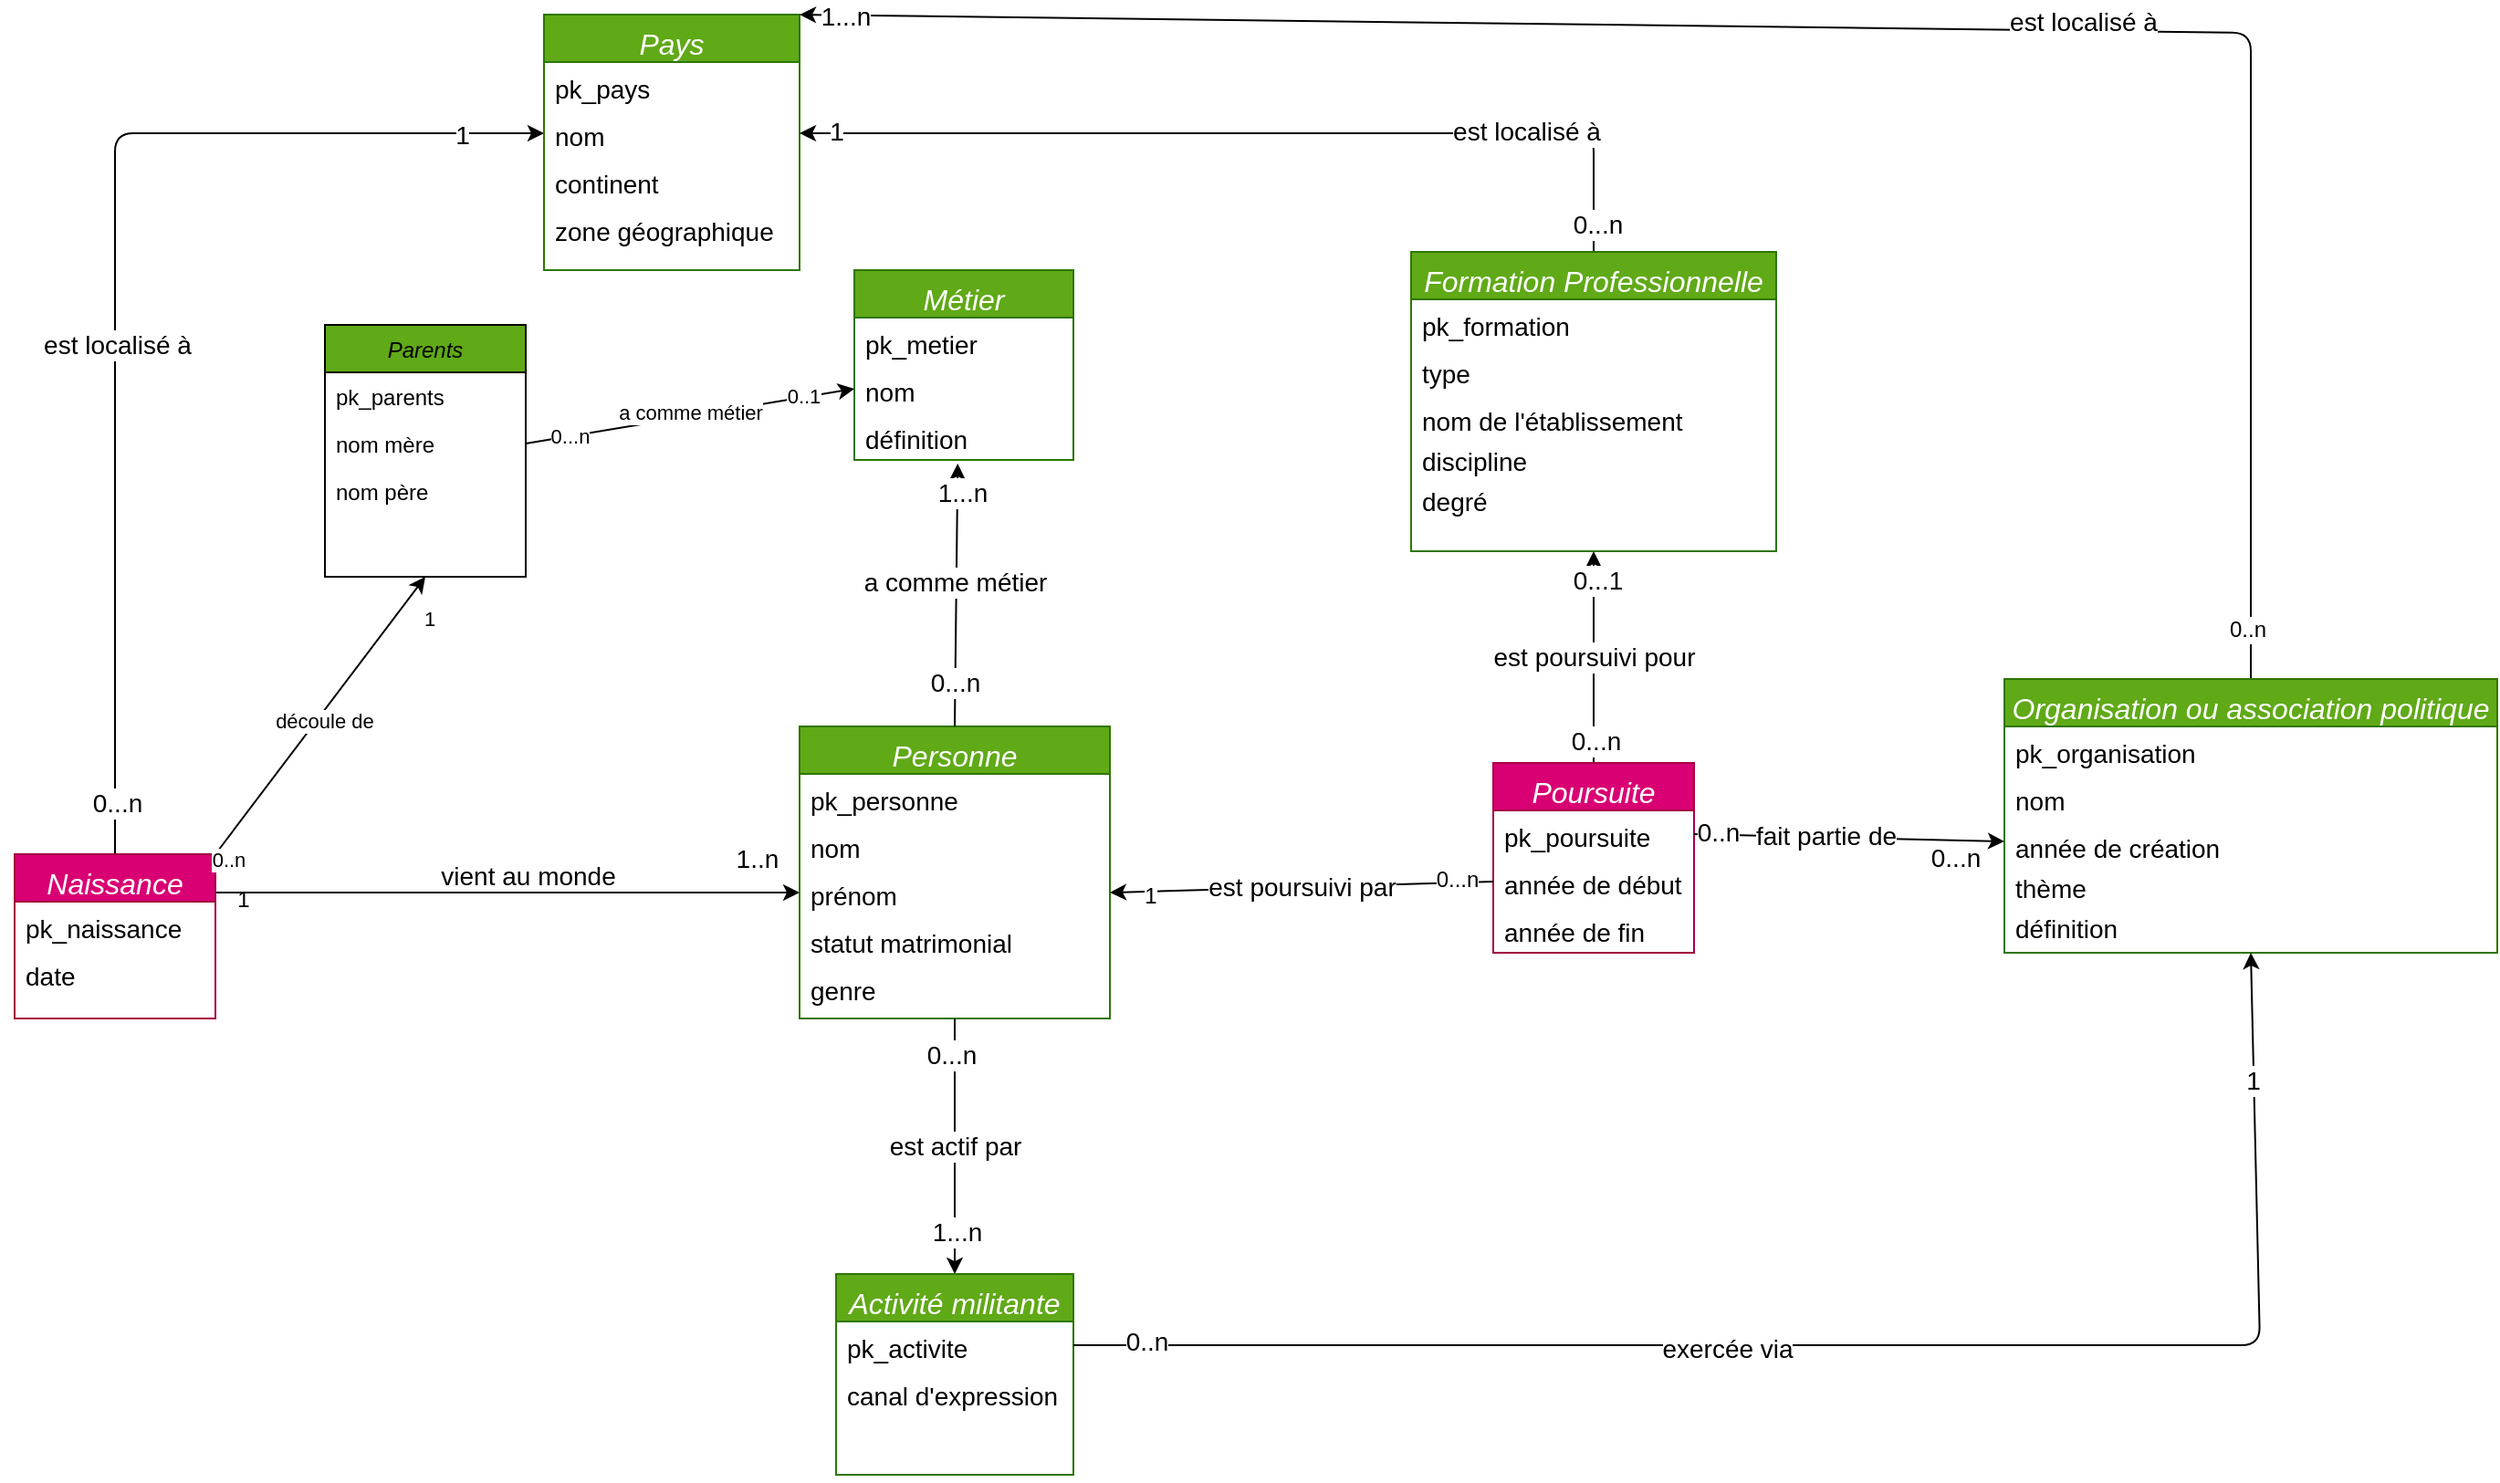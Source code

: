 <mxfile>
    <diagram id="C5RBs43oDa-KdzZeNtuy" name="Page-1">
        <mxGraphModel dx="255" dy="515" grid="1" gridSize="10" guides="1" tooltips="1" connect="1" arrows="1" fold="1" page="1" pageScale="1" pageWidth="1654" pageHeight="1169" math="0" shadow="0">
            <root>
                <mxCell id="WIyWlLk6GJQsqaUBKTNV-0"/>
                <mxCell id="WIyWlLk6GJQsqaUBKTNV-1" parent="WIyWlLk6GJQsqaUBKTNV-0"/>
                <mxCell id="Bw8D9-mf-STMI-rw64IU-5" value="" style="endArrow=classic;shadow=0;strokeWidth=1;rounded=0;endFill=1;edgeStyle=elbowEdgeStyle;elbow=vertical;exitX=1;exitY=0.5;exitDx=0;exitDy=0;entryX=0;entryY=0.5;entryDx=0;entryDy=0;" parent="WIyWlLk6GJQsqaUBKTNV-1" source="Bw8D9-mf-STMI-rw64IU-1" target="107" edge="1">
                    <mxGeometry x="0.5" y="41" relative="1" as="geometry">
                        <mxPoint x="510" y="525" as="sourcePoint"/>
                        <mxPoint x="620" y="800" as="targetPoint"/>
                        <mxPoint x="-40" y="32" as="offset"/>
                        <Array as="points">
                            <mxPoint x="520" y="741"/>
                        </Array>
                    </mxGeometry>
                </mxCell>
                <mxCell id="Bw8D9-mf-STMI-rw64IU-6" value="1" style="resizable=0;align=left;verticalAlign=bottom;labelBackgroundColor=none;fontSize=12;" parent="Bw8D9-mf-STMI-rw64IU-5" connectable="0" vertex="1">
                    <mxGeometry x="-1" relative="1" as="geometry">
                        <mxPoint x="10.14" y="-5.33" as="offset"/>
                    </mxGeometry>
                </mxCell>
                <mxCell id="Bw8D9-mf-STMI-rw64IU-7" value="1..n" style="resizable=0;align=right;verticalAlign=bottom;labelBackgroundColor=none;fontSize=14;" parent="Bw8D9-mf-STMI-rw64IU-5" connectable="0" vertex="1">
                    <mxGeometry x="1" relative="1" as="geometry">
                        <mxPoint x="-9.86" y="-8.86" as="offset"/>
                    </mxGeometry>
                </mxCell>
                <mxCell id="Bw8D9-mf-STMI-rw64IU-8" value="&lt;font style=&quot;font-size: 14px;&quot;&gt;vient au monde&lt;/font&gt;" style="text;html=1;resizable=0;points=[];;align=center;verticalAlign=middle;labelBackgroundColor=none;rounded=0;shadow=0;strokeWidth=1;fontSize=12;" parent="Bw8D9-mf-STMI-rw64IU-5" vertex="1" connectable="0">
                    <mxGeometry x="0.5" y="49" relative="1" as="geometry">
                        <mxPoint x="-65" y="40.14" as="offset"/>
                    </mxGeometry>
                </mxCell>
                <mxCell id="zkfFHV4jXpPFQw0GAbJ--0" value="Personne" style="swimlane;fontStyle=2;align=center;verticalAlign=top;childLayout=stackLayout;horizontal=1;startSize=26;horizontalStack=0;resizeParent=1;resizeLast=0;collapsible=1;marginBottom=0;rounded=0;shadow=0;strokeWidth=1;fillColor=#60a917;fontColor=#ffffff;strokeColor=#2D7600;fontSize=16;" parent="WIyWlLk6GJQsqaUBKTNV-1" vertex="1">
                    <mxGeometry x="640" y="650" width="170" height="160" as="geometry">
                        <mxRectangle x="230" y="140" width="160" height="26" as="alternateBounds"/>
                    </mxGeometry>
                </mxCell>
                <mxCell id="zkfFHV4jXpPFQw0GAbJ--1" value="pk_personne" style="text;align=left;verticalAlign=top;spacingLeft=4;spacingRight=4;overflow=hidden;rotatable=0;points=[[0,0.5],[1,0.5]];portConstraint=eastwest;fontSize=14;" parent="zkfFHV4jXpPFQw0GAbJ--0" vertex="1">
                    <mxGeometry y="26" width="170" height="26" as="geometry"/>
                </mxCell>
                <mxCell id="108" value="nom    " style="text;align=left;verticalAlign=top;spacingLeft=4;spacingRight=4;overflow=hidden;rotatable=0;points=[[0,0.5],[1,0.5]];portConstraint=eastwest;fontSize=14;" parent="zkfFHV4jXpPFQw0GAbJ--0" vertex="1">
                    <mxGeometry y="52" width="170" height="26" as="geometry"/>
                </mxCell>
                <mxCell id="107" value="prénom" style="text;align=left;verticalAlign=top;spacingLeft=4;spacingRight=4;overflow=hidden;rotatable=0;points=[[0,0.5],[1,0.5]];portConstraint=eastwest;rounded=0;shadow=0;html=0;fontSize=14;" parent="zkfFHV4jXpPFQw0GAbJ--0" vertex="1">
                    <mxGeometry y="78" width="170" height="26" as="geometry"/>
                </mxCell>
                <mxCell id="106" value="statut matrimonial&#10;" style="text;align=left;verticalAlign=top;spacingLeft=4;spacingRight=4;overflow=hidden;rotatable=0;points=[[0,0.5],[1,0.5]];portConstraint=eastwest;rounded=0;shadow=0;html=0;fontSize=14;" parent="zkfFHV4jXpPFQw0GAbJ--0" vertex="1">
                    <mxGeometry y="104" width="170" height="26" as="geometry"/>
                </mxCell>
                <mxCell id="DzP4_-S1DueVoMuGfCK8-1" value="genre" style="text;align=left;verticalAlign=top;spacingLeft=4;spacingRight=4;overflow=hidden;rotatable=0;points=[[0,0.5],[1,0.5]];portConstraint=eastwest;rounded=0;shadow=0;html=0;fontSize=14;" parent="zkfFHV4jXpPFQw0GAbJ--0" vertex="1">
                    <mxGeometry y="130" width="170" height="26" as="geometry"/>
                </mxCell>
                <mxCell id="66" style="edgeStyle=none;html=1;exitX=0.5;exitY=0;exitDx=0;exitDy=0;entryX=0;entryY=0.5;entryDx=0;entryDy=0;fontSize=12;" parent="WIyWlLk6GJQsqaUBKTNV-1" source="Bw8D9-mf-STMI-rw64IU-0" target="Bw8D9-mf-STMI-rw64IU-14" edge="1">
                    <mxGeometry relative="1" as="geometry">
                        <Array as="points">
                            <mxPoint x="265" y="325"/>
                        </Array>
                    </mxGeometry>
                </mxCell>
                <mxCell id="67" value="&lt;font style=&quot;font-size: 14px;&quot;&gt;est localisé à&lt;/font&gt;" style="edgeLabel;html=1;align=center;verticalAlign=middle;resizable=0;points=[];fontSize=12;" parent="66" vertex="1" connectable="0">
                    <mxGeometry x="-0.113" y="-1" relative="1" as="geometry">
                        <mxPoint as="offset"/>
                    </mxGeometry>
                </mxCell>
                <mxCell id="68" value="0...n" style="edgeLabel;html=1;align=center;verticalAlign=middle;resizable=0;points=[];fontSize=14;" parent="66" vertex="1" connectable="0">
                    <mxGeometry x="-0.909" y="-1" relative="1" as="geometry">
                        <mxPoint as="offset"/>
                    </mxGeometry>
                </mxCell>
                <mxCell id="69" value="1" style="edgeLabel;html=1;align=center;verticalAlign=middle;resizable=0;points=[];fontSize=14;" parent="66" vertex="1" connectable="0">
                    <mxGeometry x="0.855" y="-1" relative="1" as="geometry">
                        <mxPoint as="offset"/>
                    </mxGeometry>
                </mxCell>
                <mxCell id="Bw8D9-mf-STMI-rw64IU-0" value="Naissance" style="swimlane;fontStyle=2;align=center;verticalAlign=top;childLayout=stackLayout;horizontal=1;startSize=26;horizontalStack=0;resizeParent=1;resizeLast=0;collapsible=1;marginBottom=0;rounded=0;shadow=0;strokeWidth=1;fillColor=#d80073;fontColor=#ffffff;strokeColor=#A50040;fontSize=16;" parent="WIyWlLk6GJQsqaUBKTNV-1" vertex="1">
                    <mxGeometry x="210" y="720" width="110" height="90" as="geometry">
                        <mxRectangle x="230" y="140" width="160" height="26" as="alternateBounds"/>
                    </mxGeometry>
                </mxCell>
                <mxCell id="Bw8D9-mf-STMI-rw64IU-1" value="pk_naissance" style="text;align=left;verticalAlign=top;spacingLeft=4;spacingRight=4;overflow=hidden;rotatable=0;points=[[0,0.5],[1,0.5]];portConstraint=eastwest;fontSize=14;" parent="Bw8D9-mf-STMI-rw64IU-0" vertex="1">
                    <mxGeometry y="26" width="110" height="26" as="geometry"/>
                </mxCell>
                <mxCell id="Bw8D9-mf-STMI-rw64IU-53" style="edgeStyle=elbowEdgeStyle;rounded=0;orthogonalLoop=1;jettySize=auto;elbow=vertical;html=1;exitX=0;exitY=0.5;exitDx=0;exitDy=0;" parent="Bw8D9-mf-STMI-rw64IU-0" edge="1">
                    <mxGeometry relative="1" as="geometry">
                        <mxPoint y="65" as="sourcePoint"/>
                        <mxPoint y="65" as="targetPoint"/>
                    </mxGeometry>
                </mxCell>
                <mxCell id="183" value="date" style="text;align=left;verticalAlign=top;spacingLeft=4;spacingRight=4;overflow=hidden;rotatable=0;points=[[0,0.5],[1,0.5]];portConstraint=eastwest;fontSize=14;" parent="Bw8D9-mf-STMI-rw64IU-0" vertex="1">
                    <mxGeometry y="52" width="110" height="26" as="geometry"/>
                </mxCell>
                <mxCell id="Bw8D9-mf-STMI-rw64IU-12" value="Pays" style="swimlane;fontStyle=2;align=center;verticalAlign=top;childLayout=stackLayout;horizontal=1;startSize=26;horizontalStack=0;resizeParent=1;resizeLast=0;collapsible=1;marginBottom=0;rounded=0;shadow=0;strokeWidth=1;fillColor=#60a917;fontColor=#ffffff;strokeColor=#2D7600;fontSize=16;" parent="WIyWlLk6GJQsqaUBKTNV-1" vertex="1">
                    <mxGeometry x="500" y="260" width="140" height="140" as="geometry">
                        <mxRectangle x="230" y="140" width="160" height="26" as="alternateBounds"/>
                    </mxGeometry>
                </mxCell>
                <mxCell id="Bw8D9-mf-STMI-rw64IU-13" value="pk_pays" style="text;align=left;verticalAlign=top;spacingLeft=4;spacingRight=4;overflow=hidden;rotatable=0;points=[[0,0.5],[1,0.5]];portConstraint=eastwest;fontSize=14;" parent="Bw8D9-mf-STMI-rw64IU-12" vertex="1">
                    <mxGeometry y="26" width="140" height="26" as="geometry"/>
                </mxCell>
                <mxCell id="Bw8D9-mf-STMI-rw64IU-14" value="nom" style="text;align=left;verticalAlign=top;spacingLeft=4;spacingRight=4;overflow=hidden;rotatable=0;points=[[0,0.5],[1,0.5]];portConstraint=eastwest;rounded=0;shadow=0;html=0;fontSize=14;" parent="Bw8D9-mf-STMI-rw64IU-12" vertex="1">
                    <mxGeometry y="52" width="140" height="26" as="geometry"/>
                </mxCell>
                <mxCell id="Bw8D9-mf-STMI-rw64IU-24" value="continent" style="text;align=left;verticalAlign=top;spacingLeft=4;spacingRight=4;overflow=hidden;rotatable=0;points=[[0,0.5],[1,0.5]];portConstraint=eastwest;rounded=0;shadow=0;html=0;fontSize=14;" parent="Bw8D9-mf-STMI-rw64IU-12" vertex="1">
                    <mxGeometry y="78" width="140" height="26" as="geometry"/>
                </mxCell>
                <mxCell id="181" value="zone géographique" style="text;align=left;verticalAlign=top;spacingLeft=4;spacingRight=4;overflow=hidden;rotatable=0;points=[[0,0.5],[1,0.5]];portConstraint=eastwest;fontSize=14;" parent="Bw8D9-mf-STMI-rw64IU-12" vertex="1">
                    <mxGeometry y="104" width="140" height="26" as="geometry"/>
                </mxCell>
                <mxCell id="70" style="edgeStyle=none;html=1;exitX=0.5;exitY=0;exitDx=0;exitDy=0;entryX=1;entryY=0.5;entryDx=0;entryDy=0;fontSize=14;" parent="WIyWlLk6GJQsqaUBKTNV-1" source="150" target="Bw8D9-mf-STMI-rw64IU-14" edge="1">
                    <mxGeometry relative="1" as="geometry">
                        <Array as="points">
                            <mxPoint x="1075" y="325"/>
                        </Array>
                        <mxPoint x="1035" y="445" as="sourcePoint"/>
                    </mxGeometry>
                </mxCell>
                <mxCell id="71" value="est localisé à" style="edgeLabel;html=1;align=center;verticalAlign=middle;resizable=0;points=[];fontSize=14;" parent="70" vertex="1" connectable="0">
                    <mxGeometry x="-0.591" y="-1" relative="1" as="geometry">
                        <mxPoint as="offset"/>
                    </mxGeometry>
                </mxCell>
                <mxCell id="72" value="0...n" style="edgeLabel;html=1;align=center;verticalAlign=middle;resizable=0;points=[];fontSize=14;" parent="70" vertex="1" connectable="0">
                    <mxGeometry x="-0.937" y="-2" relative="1" as="geometry">
                        <mxPoint as="offset"/>
                    </mxGeometry>
                </mxCell>
                <mxCell id="73" value="1" style="edgeLabel;html=1;align=center;verticalAlign=middle;resizable=0;points=[];fontSize=14;" parent="70" vertex="1" connectable="0">
                    <mxGeometry x="0.922" y="-1" relative="1" as="geometry">
                        <mxPoint as="offset"/>
                    </mxGeometry>
                </mxCell>
                <mxCell id="100" style="edgeStyle=none;html=1;exitX=0.5;exitY=0;exitDx=0;exitDy=0;entryX=1;entryY=0;entryDx=0;entryDy=0;fontSize=14;" parent="WIyWlLk6GJQsqaUBKTNV-1" source="10" target="Bw8D9-mf-STMI-rw64IU-12" edge="1">
                    <mxGeometry relative="1" as="geometry">
                        <Array as="points">
                            <mxPoint x="1435" y="270"/>
                        </Array>
                    </mxGeometry>
                </mxCell>
                <mxCell id="101" value="est localisé à" style="edgeLabel;html=1;align=center;verticalAlign=middle;resizable=0;points=[];fontSize=14;" parent="100" vertex="1" connectable="0">
                    <mxGeometry x="-0.223" y="-5" relative="1" as="geometry">
                        <mxPoint as="offset"/>
                    </mxGeometry>
                </mxCell>
                <mxCell id="103" value="1...n" style="edgeLabel;html=1;align=center;verticalAlign=middle;resizable=0;points=[];fontSize=14;" parent="100" vertex="1" connectable="0">
                    <mxGeometry x="0.957" relative="1" as="geometry">
                        <mxPoint as="offset"/>
                    </mxGeometry>
                </mxCell>
                <mxCell id="131" value="0..n" style="edgeLabel;html=1;align=center;verticalAlign=middle;resizable=0;points=[];fontSize=12;" parent="100" vertex="1" connectable="0">
                    <mxGeometry x="-0.952" y="2" relative="1" as="geometry">
                        <mxPoint as="offset"/>
                    </mxGeometry>
                </mxCell>
                <mxCell id="10" value="Organisation ou association politique" style="swimlane;fontStyle=2;align=center;verticalAlign=top;childLayout=stackLayout;horizontal=1;startSize=26;horizontalStack=0;resizeParent=1;resizeLast=0;collapsible=1;marginBottom=0;rounded=0;shadow=0;strokeWidth=1;fillColor=#60a917;fontColor=#ffffff;strokeColor=#2D7600;fontSize=16;" parent="WIyWlLk6GJQsqaUBKTNV-1" vertex="1">
                    <mxGeometry x="1300" y="624" width="270" height="150" as="geometry">
                        <mxRectangle x="230" y="140" width="160" height="26" as="alternateBounds"/>
                    </mxGeometry>
                </mxCell>
                <mxCell id="11" value="pk_organisation" style="text;align=left;verticalAlign=top;spacingLeft=4;spacingRight=4;overflow=hidden;rotatable=0;points=[[0,0.5],[1,0.5]];portConstraint=eastwest;fontSize=14;" parent="10" vertex="1">
                    <mxGeometry y="26" width="270" height="26" as="geometry"/>
                </mxCell>
                <mxCell id="12" value="nom" style="text;align=left;verticalAlign=top;spacingLeft=4;spacingRight=4;overflow=hidden;rotatable=0;points=[[0,0.5],[1,0.5]];portConstraint=eastwest;rounded=0;shadow=0;html=0;fontSize=14;" parent="10" vertex="1">
                    <mxGeometry y="52" width="270" height="26" as="geometry"/>
                </mxCell>
                <mxCell id="13" value="année de création" style="text;align=left;verticalAlign=top;spacingLeft=4;spacingRight=4;overflow=hidden;rotatable=0;points=[[0,0.5],[1,0.5]];portConstraint=eastwest;rounded=0;shadow=0;html=0;fontSize=14;" parent="10" vertex="1">
                    <mxGeometry y="78" width="270" height="22" as="geometry"/>
                </mxCell>
                <mxCell id="110" value="thème" style="text;align=left;verticalAlign=top;spacingLeft=4;spacingRight=4;overflow=hidden;rotatable=0;points=[[0,0.5],[1,0.5]];portConstraint=eastwest;rounded=0;shadow=0;html=0;fontSize=14;" parent="10" vertex="1">
                    <mxGeometry y="100" width="270" height="22" as="geometry"/>
                </mxCell>
                <mxCell id="109" value="définition" style="text;align=left;verticalAlign=top;spacingLeft=4;spacingRight=4;overflow=hidden;rotatable=0;points=[[0,0.5],[1,0.5]];portConstraint=eastwest;rounded=0;shadow=0;html=0;fontSize=14;" parent="10" vertex="1">
                    <mxGeometry y="122" width="270" height="26" as="geometry"/>
                </mxCell>
                <mxCell id="136" value="est poursuivi pour" style="edgeStyle=none;html=1;exitX=0.5;exitY=0;exitDx=0;exitDy=0;entryX=0.5;entryY=1;entryDx=0;entryDy=0;fontSize=14;" parent="WIyWlLk6GJQsqaUBKTNV-1" source="146" target="150" edge="1">
                    <mxGeometry relative="1" as="geometry"/>
                </mxCell>
                <mxCell id="137" value="0...n" style="edgeLabel;html=1;align=center;verticalAlign=middle;resizable=0;points=[];fontSize=14;" parent="136" vertex="1" connectable="0">
                    <mxGeometry x="-0.787" y="-1" relative="1" as="geometry">
                        <mxPoint as="offset"/>
                    </mxGeometry>
                </mxCell>
                <mxCell id="138" value="0...1" style="edgeLabel;html=1;align=center;verticalAlign=middle;resizable=0;points=[];fontSize=14;" parent="136" vertex="1" connectable="0">
                    <mxGeometry x="0.735" y="-2" relative="1" as="geometry">
                        <mxPoint as="offset"/>
                    </mxGeometry>
                </mxCell>
                <mxCell id="139" style="edgeStyle=none;html=1;exitX=0.5;exitY=0;exitDx=0;exitDy=0;fontSize=14;entryX=0.472;entryY=1.077;entryDx=0;entryDy=0;entryPerimeter=0;" parent="WIyWlLk6GJQsqaUBKTNV-1" source="zkfFHV4jXpPFQw0GAbJ--0" target="180" edge="1">
                    <mxGeometry relative="1" as="geometry">
                        <mxPoint x="830" y="451" as="targetPoint"/>
                    </mxGeometry>
                </mxCell>
                <mxCell id="140" value="a comme métier" style="edgeLabel;html=1;align=center;verticalAlign=middle;resizable=0;points=[];fontSize=14;" parent="139" vertex="1" connectable="0">
                    <mxGeometry x="0.098" y="1" relative="1" as="geometry">
                        <mxPoint as="offset"/>
                    </mxGeometry>
                </mxCell>
                <mxCell id="141" value="0...n" style="edgeLabel;html=1;align=center;verticalAlign=middle;resizable=0;points=[];fontSize=14;" parent="139" vertex="1" connectable="0">
                    <mxGeometry x="-0.679" y="1" relative="1" as="geometry">
                        <mxPoint y="-1" as="offset"/>
                    </mxGeometry>
                </mxCell>
                <mxCell id="142" value="1...n" style="edgeLabel;html=1;align=center;verticalAlign=middle;resizable=0;points=[];fontSize=14;" parent="139" vertex="1" connectable="0">
                    <mxGeometry x="0.768" y="-2" relative="1" as="geometry">
                        <mxPoint y="-1" as="offset"/>
                    </mxGeometry>
                </mxCell>
                <mxCell id="143" value="est actif par" style="edgeStyle=none;html=1;exitX=0.5;exitY=1;exitDx=0;exitDy=0;entryX=0.5;entryY=0;entryDx=0;entryDy=0;fontSize=14;" parent="WIyWlLk6GJQsqaUBKTNV-1" source="zkfFHV4jXpPFQw0GAbJ--0" target="164" edge="1">
                    <mxGeometry relative="1" as="geometry"/>
                </mxCell>
                <mxCell id="144" value="0...n" style="edgeLabel;html=1;align=center;verticalAlign=middle;resizable=0;points=[];fontSize=14;" parent="143" vertex="1" connectable="0">
                    <mxGeometry x="-0.717" y="-2" relative="1" as="geometry">
                        <mxPoint as="offset"/>
                    </mxGeometry>
                </mxCell>
                <mxCell id="145" value="1...n" style="edgeLabel;html=1;align=center;verticalAlign=middle;resizable=0;points=[];fontSize=14;" parent="143" vertex="1" connectable="0">
                    <mxGeometry x="0.661" y="1" relative="1" as="geometry">
                        <mxPoint as="offset"/>
                    </mxGeometry>
                </mxCell>
                <mxCell id="146" value="Poursuite" style="swimlane;fontStyle=2;align=center;verticalAlign=top;childLayout=stackLayout;horizontal=1;startSize=26;horizontalStack=0;resizeParent=1;resizeLast=0;collapsible=1;marginBottom=0;rounded=0;shadow=0;strokeWidth=1;fillColor=#d80073;fontColor=#ffffff;strokeColor=#A50040;fontSize=16;" parent="WIyWlLk6GJQsqaUBKTNV-1" vertex="1">
                    <mxGeometry x="1020" y="670" width="110" height="104" as="geometry">
                        <mxRectangle x="230" y="140" width="160" height="26" as="alternateBounds"/>
                    </mxGeometry>
                </mxCell>
                <mxCell id="147" value="pk_poursuite" style="text;align=left;verticalAlign=top;spacingLeft=4;spacingRight=4;overflow=hidden;rotatable=0;points=[[0,0.5],[1,0.5]];portConstraint=eastwest;fontSize=14;" parent="146" vertex="1">
                    <mxGeometry y="26" width="110" height="26" as="geometry"/>
                </mxCell>
                <mxCell id="148" value="année de début" style="text;align=left;verticalAlign=top;spacingLeft=4;spacingRight=4;overflow=hidden;rotatable=0;points=[[0,0.5],[1,0.5]];portConstraint=eastwest;rounded=0;shadow=0;html=0;fontSize=14;" parent="146" vertex="1">
                    <mxGeometry y="52" width="110" height="26" as="geometry"/>
                </mxCell>
                <mxCell id="149" style="edgeStyle=elbowEdgeStyle;rounded=0;orthogonalLoop=1;jettySize=auto;elbow=vertical;html=1;exitX=0;exitY=0.5;exitDx=0;exitDy=0;fontSize=14;" parent="146" source="148" target="148" edge="1">
                    <mxGeometry relative="1" as="geometry"/>
                </mxCell>
                <mxCell id="185" value="année de fin" style="text;align=left;verticalAlign=top;spacingLeft=4;spacingRight=4;overflow=hidden;rotatable=0;points=[[0,0.5],[1,0.5]];portConstraint=eastwest;rounded=0;shadow=0;html=0;fontSize=14;" parent="146" vertex="1">
                    <mxGeometry y="78" width="110" height="26" as="geometry"/>
                </mxCell>
                <mxCell id="150" value="Formation Professionnelle" style="swimlane;fontStyle=2;align=center;verticalAlign=top;childLayout=stackLayout;horizontal=1;startSize=26;horizontalStack=0;resizeParent=1;resizeLast=0;collapsible=1;marginBottom=0;rounded=0;shadow=0;strokeWidth=1;fillColor=#60a917;fontColor=#ffffff;strokeColor=#2D7600;fontSize=16;" parent="WIyWlLk6GJQsqaUBKTNV-1" vertex="1">
                    <mxGeometry x="975" y="390" width="200" height="164" as="geometry">
                        <mxRectangle x="230" y="140" width="160" height="26" as="alternateBounds"/>
                    </mxGeometry>
                </mxCell>
                <mxCell id="151" value="pk_formation" style="text;align=left;verticalAlign=top;spacingLeft=4;spacingRight=4;overflow=hidden;rotatable=0;points=[[0,0.5],[1,0.5]];portConstraint=eastwest;fontSize=14;" parent="150" vertex="1">
                    <mxGeometry y="26" width="200" height="26" as="geometry"/>
                </mxCell>
                <mxCell id="152" value="type" style="text;align=left;verticalAlign=top;spacingLeft=4;spacingRight=4;overflow=hidden;rotatable=0;points=[[0,0.5],[1,0.5]];portConstraint=eastwest;rounded=0;shadow=0;html=0;fontSize=14;" parent="150" vertex="1">
                    <mxGeometry y="52" width="200" height="26" as="geometry"/>
                </mxCell>
                <mxCell id="153" value="nom de l'établissement" style="text;align=left;verticalAlign=top;spacingLeft=4;spacingRight=4;overflow=hidden;rotatable=0;points=[[0,0.5],[1,0.5]];portConstraint=eastwest;rounded=0;shadow=0;html=0;fontSize=14;" parent="150" vertex="1">
                    <mxGeometry y="78" width="200" height="22" as="geometry"/>
                </mxCell>
                <mxCell id="154" value="discipline" style="text;align=left;verticalAlign=top;spacingLeft=4;spacingRight=4;overflow=hidden;rotatable=0;points=[[0,0.5],[1,0.5]];portConstraint=eastwest;rounded=0;shadow=0;html=0;fontSize=14;" parent="150" vertex="1">
                    <mxGeometry y="100" width="200" height="22" as="geometry"/>
                </mxCell>
                <mxCell id="182" value="degré" style="text;align=left;verticalAlign=top;spacingLeft=4;spacingRight=4;overflow=hidden;rotatable=0;points=[[0,0.5],[1,0.5]];portConstraint=eastwest;rounded=0;shadow=0;html=0;fontSize=14;" parent="150" vertex="1">
                    <mxGeometry y="122" width="200" height="22" as="geometry"/>
                </mxCell>
                <mxCell id="161" value="Métier" style="swimlane;fontStyle=2;align=center;verticalAlign=top;childLayout=stackLayout;horizontal=1;startSize=26;horizontalStack=0;resizeParent=1;resizeLast=0;collapsible=1;marginBottom=0;rounded=0;shadow=0;strokeWidth=1;fillColor=#60a917;fontColor=#ffffff;strokeColor=#2D7600;fontSize=16;" parent="WIyWlLk6GJQsqaUBKTNV-1" vertex="1">
                    <mxGeometry x="670" y="400" width="120" height="104" as="geometry">
                        <mxRectangle x="230" y="140" width="160" height="26" as="alternateBounds"/>
                    </mxGeometry>
                </mxCell>
                <mxCell id="163" value="pk_metier" style="text;align=left;verticalAlign=top;spacingLeft=4;spacingRight=4;overflow=hidden;rotatable=0;points=[[0,0.5],[1,0.5]];portConstraint=eastwest;rounded=0;shadow=0;html=0;fontSize=14;" parent="161" vertex="1">
                    <mxGeometry y="26" width="120" height="26" as="geometry"/>
                </mxCell>
                <mxCell id="162" value="nom " style="text;align=left;verticalAlign=top;spacingLeft=4;spacingRight=4;overflow=hidden;rotatable=0;points=[[0,0.5],[1,0.5]];portConstraint=eastwest;fontSize=14;" parent="161" vertex="1">
                    <mxGeometry y="52" width="120" height="26" as="geometry"/>
                </mxCell>
                <mxCell id="180" value="définition" style="text;align=left;verticalAlign=top;spacingLeft=4;spacingRight=4;overflow=hidden;rotatable=0;points=[[0,0.5],[1,0.5]];portConstraint=eastwest;fontSize=14;" parent="161" vertex="1">
                    <mxGeometry y="78" width="120" height="26" as="geometry"/>
                </mxCell>
                <mxCell id="164" value="Activité militante" style="swimlane;fontStyle=2;align=center;verticalAlign=top;childLayout=stackLayout;horizontal=1;startSize=26;horizontalStack=0;resizeParent=1;resizeLast=0;collapsible=1;marginBottom=0;rounded=0;shadow=0;strokeWidth=1;fillColor=#60a917;fontColor=#ffffff;strokeColor=#2D7600;fontSize=16;" parent="WIyWlLk6GJQsqaUBKTNV-1" vertex="1">
                    <mxGeometry x="660" y="950" width="130" height="110" as="geometry">
                        <mxRectangle x="230" y="140" width="160" height="26" as="alternateBounds"/>
                    </mxGeometry>
                </mxCell>
                <mxCell id="165" value="pk_activite" style="text;align=left;verticalAlign=top;spacingLeft=4;spacingRight=4;overflow=hidden;rotatable=0;points=[[0,0.5],[1,0.5]];portConstraint=eastwest;fontSize=14;" parent="164" vertex="1">
                    <mxGeometry y="26" width="130" height="26" as="geometry"/>
                </mxCell>
                <mxCell id="179" value="canal d'expression" style="text;align=left;verticalAlign=top;spacingLeft=4;spacingRight=4;overflow=hidden;rotatable=0;points=[[0,0.5],[1,0.5]];portConstraint=eastwest;fontSize=14;" parent="164" vertex="1">
                    <mxGeometry y="52" width="130" height="58" as="geometry"/>
                </mxCell>
                <mxCell id="168" style="edgeStyle=none;html=1;exitX=1;exitY=0.5;exitDx=0;exitDy=0;fontSize=14;entryX=0;entryY=0.5;entryDx=0;entryDy=0;" parent="WIyWlLk6GJQsqaUBKTNV-1" source="147" target="13" edge="1">
                    <mxGeometry relative="1" as="geometry">
                        <mxPoint x="1200" y="740" as="targetPoint"/>
                    </mxGeometry>
                </mxCell>
                <mxCell id="169" value="fait partie de" style="edgeLabel;html=1;align=center;verticalAlign=middle;resizable=0;points=[];fontSize=14;" parent="168" vertex="1" connectable="0">
                    <mxGeometry x="-0.159" y="1" relative="1" as="geometry">
                        <mxPoint as="offset"/>
                    </mxGeometry>
                </mxCell>
                <mxCell id="170" value="0..n" style="edgeLabel;html=1;align=center;verticalAlign=middle;resizable=0;points=[];fontSize=14;" parent="168" vertex="1" connectable="0">
                    <mxGeometry x="-0.867" y="2" relative="1" as="geometry">
                        <mxPoint x="1" as="offset"/>
                    </mxGeometry>
                </mxCell>
                <mxCell id="171" value="0...n" style="edgeLabel;html=1;align=center;verticalAlign=middle;resizable=0;points=[];fontSize=14;" parent="168" vertex="1" connectable="0">
                    <mxGeometry x="0.759" y="-1" relative="1" as="geometry">
                        <mxPoint x="-7" y="8" as="offset"/>
                    </mxGeometry>
                </mxCell>
                <mxCell id="172" style="edgeStyle=none;html=1;exitX=1;exitY=0.5;exitDx=0;exitDy=0;fontSize=14;entryX=0.5;entryY=1;entryDx=0;entryDy=0;" parent="WIyWlLk6GJQsqaUBKTNV-1" source="165" target="10" edge="1">
                    <mxGeometry relative="1" as="geometry">
                        <mxPoint x="1490" y="690.0" as="targetPoint"/>
                        <Array as="points">
                            <mxPoint x="1440" y="989"/>
                        </Array>
                    </mxGeometry>
                </mxCell>
                <mxCell id="173" value="exercée via" style="edgeLabel;html=1;align=center;verticalAlign=middle;resizable=0;points=[];fontSize=14;" parent="172" vertex="1" connectable="0">
                    <mxGeometry x="-0.174" y="-2" relative="1" as="geometry">
                        <mxPoint as="offset"/>
                    </mxGeometry>
                </mxCell>
                <mxCell id="174" value="0..n" style="edgeLabel;html=1;align=center;verticalAlign=middle;resizable=0;points=[];fontSize=14;" parent="172" vertex="1" connectable="0">
                    <mxGeometry x="-0.909" y="2" relative="1" as="geometry">
                        <mxPoint as="offset"/>
                    </mxGeometry>
                </mxCell>
                <mxCell id="175" value="1" style="edgeLabel;html=1;align=center;verticalAlign=middle;resizable=0;points=[];fontSize=14;" parent="172" vertex="1" connectable="0">
                    <mxGeometry x="0.838" y="1" relative="1" as="geometry">
                        <mxPoint as="offset"/>
                    </mxGeometry>
                </mxCell>
                <mxCell id="176" value="est poursuivi par" style="edgeStyle=none;html=1;exitX=0;exitY=0.5;exitDx=0;exitDy=0;entryX=1;entryY=0.5;entryDx=0;entryDy=0;fontSize=14;" parent="WIyWlLk6GJQsqaUBKTNV-1" source="148" target="107" edge="1">
                    <mxGeometry relative="1" as="geometry">
                        <mxPoint x="990.14" y="638.0" as="sourcePoint"/>
                        <mxPoint x="820.0" y="560" as="targetPoint"/>
                    </mxGeometry>
                </mxCell>
                <mxCell id="177" value="1" style="edgeLabel;html=1;align=center;verticalAlign=middle;resizable=0;points=[];fontSize=12;" parent="176" vertex="1" connectable="0">
                    <mxGeometry x="0.79" y="2" relative="1" as="geometry">
                        <mxPoint as="offset"/>
                    </mxGeometry>
                </mxCell>
                <mxCell id="178" value="0...n" style="edgeLabel;html=1;align=center;verticalAlign=middle;resizable=0;points=[];fontSize=12;" parent="176" vertex="1" connectable="0">
                    <mxGeometry x="-0.808" y="-2" relative="1" as="geometry">
                        <mxPoint as="offset"/>
                    </mxGeometry>
                </mxCell>
                <mxCell id="197" value="" style="endArrow=classic;html=1;entryX=0.5;entryY=1;entryDx=0;entryDy=0;exitX=1;exitY=0;exitDx=0;exitDy=0;" parent="WIyWlLk6GJQsqaUBKTNV-1" source="Bw8D9-mf-STMI-rw64IU-0" target="201" edge="1">
                    <mxGeometry relative="1" as="geometry">
                        <mxPoint x="270" y="760" as="sourcePoint"/>
                        <mxPoint x="160.24" y="490.746" as="targetPoint"/>
                        <Array as="points"/>
                    </mxGeometry>
                </mxCell>
                <mxCell id="199" value="1" style="edgeLabel;html=1;align=center;verticalAlign=middle;resizable=0;points=[];" parent="197" vertex="1" connectable="0">
                    <mxGeometry x="0.888" y="-1" relative="1" as="geometry">
                        <mxPoint x="7.5" y="14" as="offset"/>
                    </mxGeometry>
                </mxCell>
                <mxCell id="200" value="0..n" style="edgeLabel;html=1;align=center;verticalAlign=middle;resizable=0;points=[];" parent="197" vertex="1" connectable="0">
                    <mxGeometry x="-0.881" y="-1" relative="1" as="geometry">
                        <mxPoint x="-0.83" y="11" as="offset"/>
                    </mxGeometry>
                </mxCell>
                <mxCell id="213" value="découle de&amp;nbsp;" style="edgeLabel;html=1;align=center;verticalAlign=middle;resizable=0;points=[];" parent="197" vertex="1" connectable="0">
                    <mxGeometry x="-0.004" y="-4" relative="1" as="geometry">
                        <mxPoint as="offset"/>
                    </mxGeometry>
                </mxCell>
                <mxCell id="201" value="Parents" style="swimlane;fontStyle=2;align=center;verticalAlign=top;childLayout=stackLayout;horizontal=1;startSize=26;horizontalStack=0;resizeParent=1;resizeLast=0;collapsible=1;marginBottom=0;rounded=0;shadow=0;strokeWidth=1;fillColor=#60A917;" parent="WIyWlLk6GJQsqaUBKTNV-1" vertex="1">
                    <mxGeometry x="380" y="430" width="110" height="138" as="geometry">
                        <mxRectangle x="230" y="140" width="160" height="26" as="alternateBounds"/>
                    </mxGeometry>
                </mxCell>
                <mxCell id="202" value="pk_parents" style="text;align=left;verticalAlign=top;spacingLeft=4;spacingRight=4;overflow=hidden;rotatable=0;points=[[0,0.5],[1,0.5]];portConstraint=eastwest;" parent="201" vertex="1">
                    <mxGeometry y="26" width="110" height="26" as="geometry"/>
                </mxCell>
                <mxCell id="203" value="nom mère" style="text;align=left;verticalAlign=top;spacingLeft=4;spacingRight=4;overflow=hidden;rotatable=0;points=[[0,0.5],[1,0.5]];portConstraint=eastwest;rounded=0;shadow=0;html=0;" parent="201" vertex="1">
                    <mxGeometry y="52" width="110" height="26" as="geometry"/>
                </mxCell>
                <mxCell id="204" style="edgeStyle=elbowEdgeStyle;rounded=0;orthogonalLoop=1;jettySize=auto;elbow=vertical;html=1;exitX=0;exitY=0.5;exitDx=0;exitDy=0;" parent="201" source="203" target="203" edge="1">
                    <mxGeometry relative="1" as="geometry"/>
                </mxCell>
                <mxCell id="205" value="nom père" style="text;align=left;verticalAlign=top;spacingLeft=4;spacingRight=4;overflow=hidden;rotatable=0;points=[[0,0.5],[1,0.5]];portConstraint=eastwest;rounded=0;shadow=0;html=0;" parent="201" vertex="1">
                    <mxGeometry y="78" width="110" height="26" as="geometry"/>
                </mxCell>
                <mxCell id="214" style="edgeStyle=none;html=1;exitX=1;exitY=0.5;exitDx=0;exitDy=0;entryX=0;entryY=0.5;entryDx=0;entryDy=0;" parent="WIyWlLk6GJQsqaUBKTNV-1" source="203" target="162" edge="1">
                    <mxGeometry relative="1" as="geometry"/>
                </mxCell>
                <mxCell id="215" value="0...n" style="edgeLabel;html=1;align=center;verticalAlign=middle;resizable=0;points=[];" parent="214" vertex="1" connectable="0">
                    <mxGeometry x="-0.733" relative="1" as="geometry">
                        <mxPoint as="offset"/>
                    </mxGeometry>
                </mxCell>
                <mxCell id="216" value="0..1" style="edgeLabel;html=1;align=center;verticalAlign=middle;resizable=0;points=[];" parent="214" vertex="1" connectable="0">
                    <mxGeometry x="0.689" y="1" relative="1" as="geometry">
                        <mxPoint as="offset"/>
                    </mxGeometry>
                </mxCell>
                <mxCell id="218" value="a comme métier" style="edgeLabel;html=1;align=center;verticalAlign=middle;resizable=0;points=[];" parent="214" vertex="1" connectable="0">
                    <mxGeometry x="-0.004" y="2" relative="1" as="geometry">
                        <mxPoint as="offset"/>
                    </mxGeometry>
                </mxCell>
            </root>
        </mxGraphModel>
    </diagram>
</mxfile>